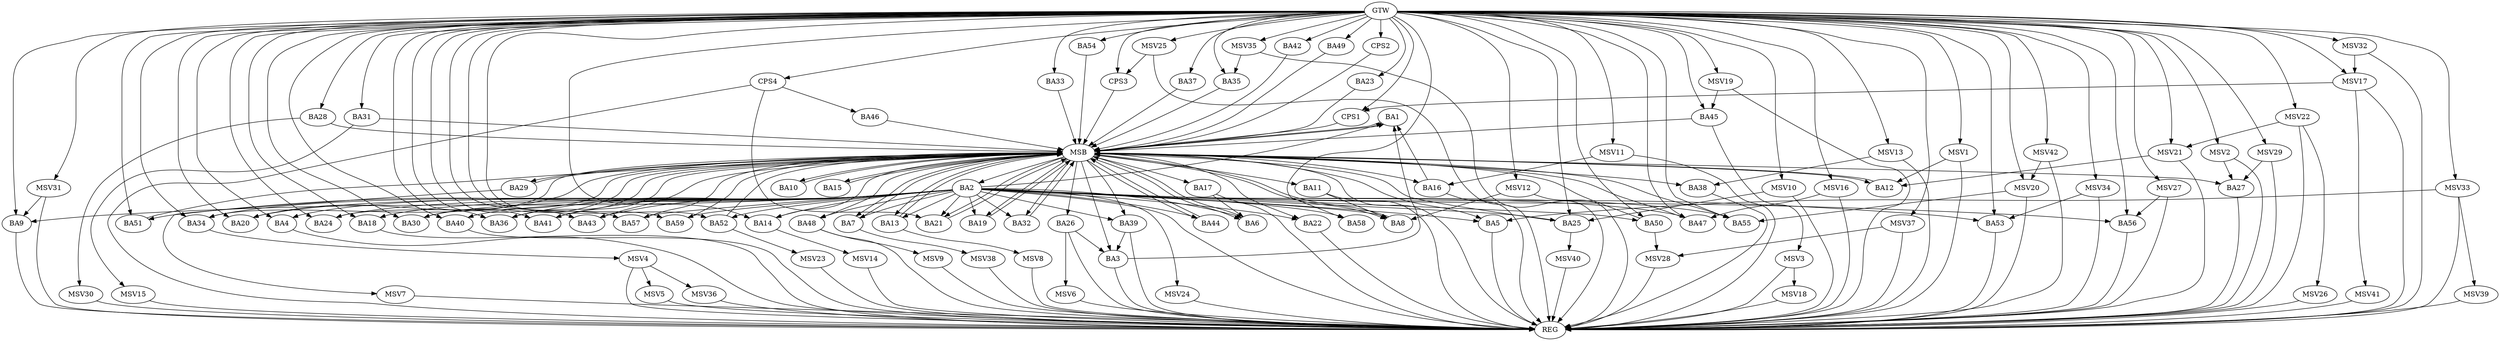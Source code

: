 strict digraph G {
  BA1 [ label="BA1" ];
  BA2 [ label="BA2" ];
  BA3 [ label="BA3" ];
  BA4 [ label="BA4" ];
  BA5 [ label="BA5" ];
  BA6 [ label="BA6" ];
  BA7 [ label="BA7" ];
  BA8 [ label="BA8" ];
  BA9 [ label="BA9" ];
  BA10 [ label="BA10" ];
  BA11 [ label="BA11" ];
  BA12 [ label="BA12" ];
  BA13 [ label="BA13" ];
  BA14 [ label="BA14" ];
  BA15 [ label="BA15" ];
  BA16 [ label="BA16" ];
  BA17 [ label="BA17" ];
  BA18 [ label="BA18" ];
  BA19 [ label="BA19" ];
  BA20 [ label="BA20" ];
  BA21 [ label="BA21" ];
  BA22 [ label="BA22" ];
  BA23 [ label="BA23" ];
  BA24 [ label="BA24" ];
  BA25 [ label="BA25" ];
  BA26 [ label="BA26" ];
  BA27 [ label="BA27" ];
  BA28 [ label="BA28" ];
  BA29 [ label="BA29" ];
  BA30 [ label="BA30" ];
  BA31 [ label="BA31" ];
  BA32 [ label="BA32" ];
  BA33 [ label="BA33" ];
  BA34 [ label="BA34" ];
  BA35 [ label="BA35" ];
  BA36 [ label="BA36" ];
  BA37 [ label="BA37" ];
  BA38 [ label="BA38" ];
  BA39 [ label="BA39" ];
  BA40 [ label="BA40" ];
  BA41 [ label="BA41" ];
  BA42 [ label="BA42" ];
  BA43 [ label="BA43" ];
  BA44 [ label="BA44" ];
  BA45 [ label="BA45" ];
  BA46 [ label="BA46" ];
  BA47 [ label="BA47" ];
  BA48 [ label="BA48" ];
  BA49 [ label="BA49" ];
  BA50 [ label="BA50" ];
  BA51 [ label="BA51" ];
  BA52 [ label="BA52" ];
  BA53 [ label="BA53" ];
  BA54 [ label="BA54" ];
  BA55 [ label="BA55" ];
  BA56 [ label="BA56" ];
  BA57 [ label="BA57" ];
  BA58 [ label="BA58" ];
  BA59 [ label="BA59" ];
  CPS1 [ label="CPS1" ];
  CPS2 [ label="CPS2" ];
  CPS3 [ label="CPS3" ];
  CPS4 [ label="CPS4" ];
  GTW [ label="GTW" ];
  REG [ label="REG" ];
  MSB [ label="MSB" ];
  MSV1 [ label="MSV1" ];
  MSV2 [ label="MSV2" ];
  MSV3 [ label="MSV3" ];
  MSV4 [ label="MSV4" ];
  MSV5 [ label="MSV5" ];
  MSV6 [ label="MSV6" ];
  MSV7 [ label="MSV7" ];
  MSV8 [ label="MSV8" ];
  MSV9 [ label="MSV9" ];
  MSV10 [ label="MSV10" ];
  MSV11 [ label="MSV11" ];
  MSV12 [ label="MSV12" ];
  MSV13 [ label="MSV13" ];
  MSV14 [ label="MSV14" ];
  MSV15 [ label="MSV15" ];
  MSV16 [ label="MSV16" ];
  MSV17 [ label="MSV17" ];
  MSV18 [ label="MSV18" ];
  MSV19 [ label="MSV19" ];
  MSV20 [ label="MSV20" ];
  MSV21 [ label="MSV21" ];
  MSV22 [ label="MSV22" ];
  MSV23 [ label="MSV23" ];
  MSV24 [ label="MSV24" ];
  MSV25 [ label="MSV25" ];
  MSV26 [ label="MSV26" ];
  MSV27 [ label="MSV27" ];
  MSV28 [ label="MSV28" ];
  MSV29 [ label="MSV29" ];
  MSV30 [ label="MSV30" ];
  MSV31 [ label="MSV31" ];
  MSV32 [ label="MSV32" ];
  MSV33 [ label="MSV33" ];
  MSV34 [ label="MSV34" ];
  MSV35 [ label="MSV35" ];
  MSV36 [ label="MSV36" ];
  MSV37 [ label="MSV37" ];
  MSV38 [ label="MSV38" ];
  MSV39 [ label="MSV39" ];
  MSV40 [ label="MSV40" ];
  MSV41 [ label="MSV41" ];
  MSV42 [ label="MSV42" ];
  BA2 -> BA1;
  BA3 -> BA1;
  BA11 -> BA8;
  BA16 -> BA1;
  BA17 -> BA6;
  BA26 -> BA3;
  BA39 -> BA3;
  CPS4 -> BA21;
  CPS4 -> BA46;
  GTW -> BA4;
  GTW -> BA9;
  GTW -> BA14;
  GTW -> BA18;
  GTW -> BA20;
  GTW -> BA23;
  GTW -> BA24;
  GTW -> BA25;
  GTW -> BA28;
  GTW -> BA30;
  GTW -> BA31;
  GTW -> BA33;
  GTW -> BA34;
  GTW -> BA35;
  GTW -> BA36;
  GTW -> BA37;
  GTW -> BA40;
  GTW -> BA41;
  GTW -> BA42;
  GTW -> BA43;
  GTW -> BA45;
  GTW -> BA47;
  GTW -> BA49;
  GTW -> BA50;
  GTW -> BA51;
  GTW -> BA52;
  GTW -> BA53;
  GTW -> BA54;
  GTW -> BA55;
  GTW -> BA56;
  GTW -> BA57;
  GTW -> BA58;
  GTW -> BA59;
  GTW -> CPS1;
  GTW -> CPS2;
  GTW -> CPS3;
  GTW -> CPS4;
  BA2 -> REG;
  BA3 -> REG;
  BA4 -> REG;
  BA5 -> REG;
  BA9 -> REG;
  BA11 -> REG;
  BA16 -> REG;
  BA17 -> REG;
  BA18 -> REG;
  BA22 -> REG;
  BA26 -> REG;
  BA27 -> REG;
  BA38 -> REG;
  BA39 -> REG;
  BA40 -> REG;
  BA48 -> REG;
  BA53 -> REG;
  BA56 -> REG;
  CPS4 -> REG;
  BA1 -> MSB;
  MSB -> BA2;
  MSB -> REG;
  BA6 -> MSB;
  MSB -> BA3;
  BA7 -> MSB;
  MSB -> BA1;
  BA8 -> MSB;
  MSB -> BA7;
  BA10 -> MSB;
  BA12 -> MSB;
  BA13 -> MSB;
  MSB -> BA5;
  BA14 -> MSB;
  MSB -> BA12;
  BA15 -> MSB;
  BA19 -> MSB;
  BA20 -> MSB;
  MSB -> BA11;
  BA21 -> MSB;
  BA23 -> MSB;
  MSB -> BA6;
  BA24 -> MSB;
  BA25 -> MSB;
  MSB -> BA16;
  BA28 -> MSB;
  MSB -> BA8;
  BA29 -> MSB;
  MSB -> BA13;
  BA30 -> MSB;
  BA31 -> MSB;
  BA32 -> MSB;
  MSB -> BA19;
  BA33 -> MSB;
  BA34 -> MSB;
  BA35 -> MSB;
  BA36 -> MSB;
  BA37 -> MSB;
  BA41 -> MSB;
  MSB -> BA26;
  BA42 -> MSB;
  BA43 -> MSB;
  BA44 -> MSB;
  MSB -> BA29;
  BA45 -> MSB;
  MSB -> BA21;
  BA46 -> MSB;
  BA47 -> MSB;
  BA49 -> MSB;
  BA50 -> MSB;
  BA51 -> MSB;
  MSB -> BA39;
  BA52 -> MSB;
  BA54 -> MSB;
  MSB -> BA10;
  BA55 -> MSB;
  MSB -> BA17;
  BA57 -> MSB;
  BA59 -> MSB;
  MSB -> BA32;
  CPS1 -> MSB;
  MSB -> BA27;
  MSB -> BA38;
  MSB -> BA22;
  MSB -> BA48;
  CPS2 -> MSB;
  MSB -> BA44;
  MSB -> BA15;
  CPS3 -> MSB;
  BA2 -> BA58;
  BA2 -> BA30;
  BA2 -> BA41;
  BA2 -> BA50;
  BA2 -> BA14;
  BA2 -> BA43;
  BA2 -> BA8;
  BA2 -> BA48;
  BA2 -> BA22;
  BA2 -> BA24;
  BA2 -> BA4;
  BA2 -> BA39;
  BA2 -> BA32;
  BA2 -> BA57;
  BA2 -> BA21;
  BA2 -> BA55;
  BA2 -> BA7;
  BA2 -> BA53;
  BA2 -> BA20;
  BA2 -> BA36;
  BA2 -> BA34;
  BA2 -> BA52;
  BA2 -> BA51;
  BA2 -> BA18;
  BA2 -> BA56;
  BA2 -> BA25;
  BA2 -> BA5;
  BA2 -> BA13;
  BA2 -> BA9;
  BA2 -> BA47;
  BA2 -> BA6;
  BA2 -> BA19;
  BA2 -> BA40;
  BA2 -> BA59;
  BA2 -> BA44;
  MSV1 -> BA12;
  GTW -> MSV1;
  MSV1 -> REG;
  MSV2 -> BA27;
  GTW -> MSV2;
  MSV2 -> REG;
  BA45 -> MSV3;
  MSV3 -> REG;
  BA34 -> MSV4;
  MSV4 -> REG;
  MSV4 -> MSV5;
  MSV5 -> REG;
  BA26 -> MSV6;
  MSV6 -> REG;
  BA29 -> MSV7;
  MSV7 -> REG;
  BA13 -> MSV8;
  MSV8 -> REG;
  BA48 -> MSV9;
  MSV9 -> REG;
  MSV10 -> BA25;
  GTW -> MSV10;
  MSV10 -> REG;
  MSV11 -> BA16;
  GTW -> MSV11;
  MSV11 -> REG;
  MSV12 -> BA8;
  GTW -> MSV12;
  MSV12 -> REG;
  MSV13 -> BA38;
  GTW -> MSV13;
  MSV13 -> REG;
  BA14 -> MSV14;
  MSV14 -> REG;
  BA31 -> MSV15;
  MSV15 -> REG;
  MSV16 -> BA47;
  GTW -> MSV16;
  MSV16 -> REG;
  MSV17 -> CPS1;
  GTW -> MSV17;
  MSV17 -> REG;
  MSV3 -> MSV18;
  MSV18 -> REG;
  MSV19 -> BA45;
  GTW -> MSV19;
  MSV19 -> REG;
  MSV20 -> BA55;
  GTW -> MSV20;
  MSV20 -> REG;
  MSV21 -> BA12;
  GTW -> MSV21;
  MSV21 -> REG;
  MSV22 -> MSV21;
  GTW -> MSV22;
  MSV22 -> REG;
  BA52 -> MSV23;
  MSV23 -> REG;
  BA2 -> MSV24;
  MSV24 -> REG;
  MSV25 -> CPS3;
  GTW -> MSV25;
  MSV25 -> REG;
  MSV22 -> MSV26;
  MSV26 -> REG;
  MSV27 -> BA56;
  GTW -> MSV27;
  MSV27 -> REG;
  BA50 -> MSV28;
  MSV28 -> REG;
  MSV29 -> BA27;
  GTW -> MSV29;
  MSV29 -> REG;
  BA28 -> MSV30;
  MSV30 -> REG;
  MSV31 -> BA9;
  GTW -> MSV31;
  MSV31 -> REG;
  MSV32 -> MSV17;
  GTW -> MSV32;
  MSV32 -> REG;
  MSV33 -> BA5;
  GTW -> MSV33;
  MSV33 -> REG;
  MSV34 -> BA53;
  GTW -> MSV34;
  MSV34 -> REG;
  MSV35 -> BA35;
  GTW -> MSV35;
  MSV35 -> REG;
  MSV4 -> MSV36;
  MSV36 -> REG;
  MSV37 -> MSV28;
  GTW -> MSV37;
  MSV37 -> REG;
  BA7 -> MSV38;
  MSV38 -> REG;
  MSV33 -> MSV39;
  MSV39 -> REG;
  BA25 -> MSV40;
  MSV40 -> REG;
  MSV17 -> MSV41;
  MSV41 -> REG;
  MSV42 -> MSV20;
  GTW -> MSV42;
  MSV42 -> REG;
}
